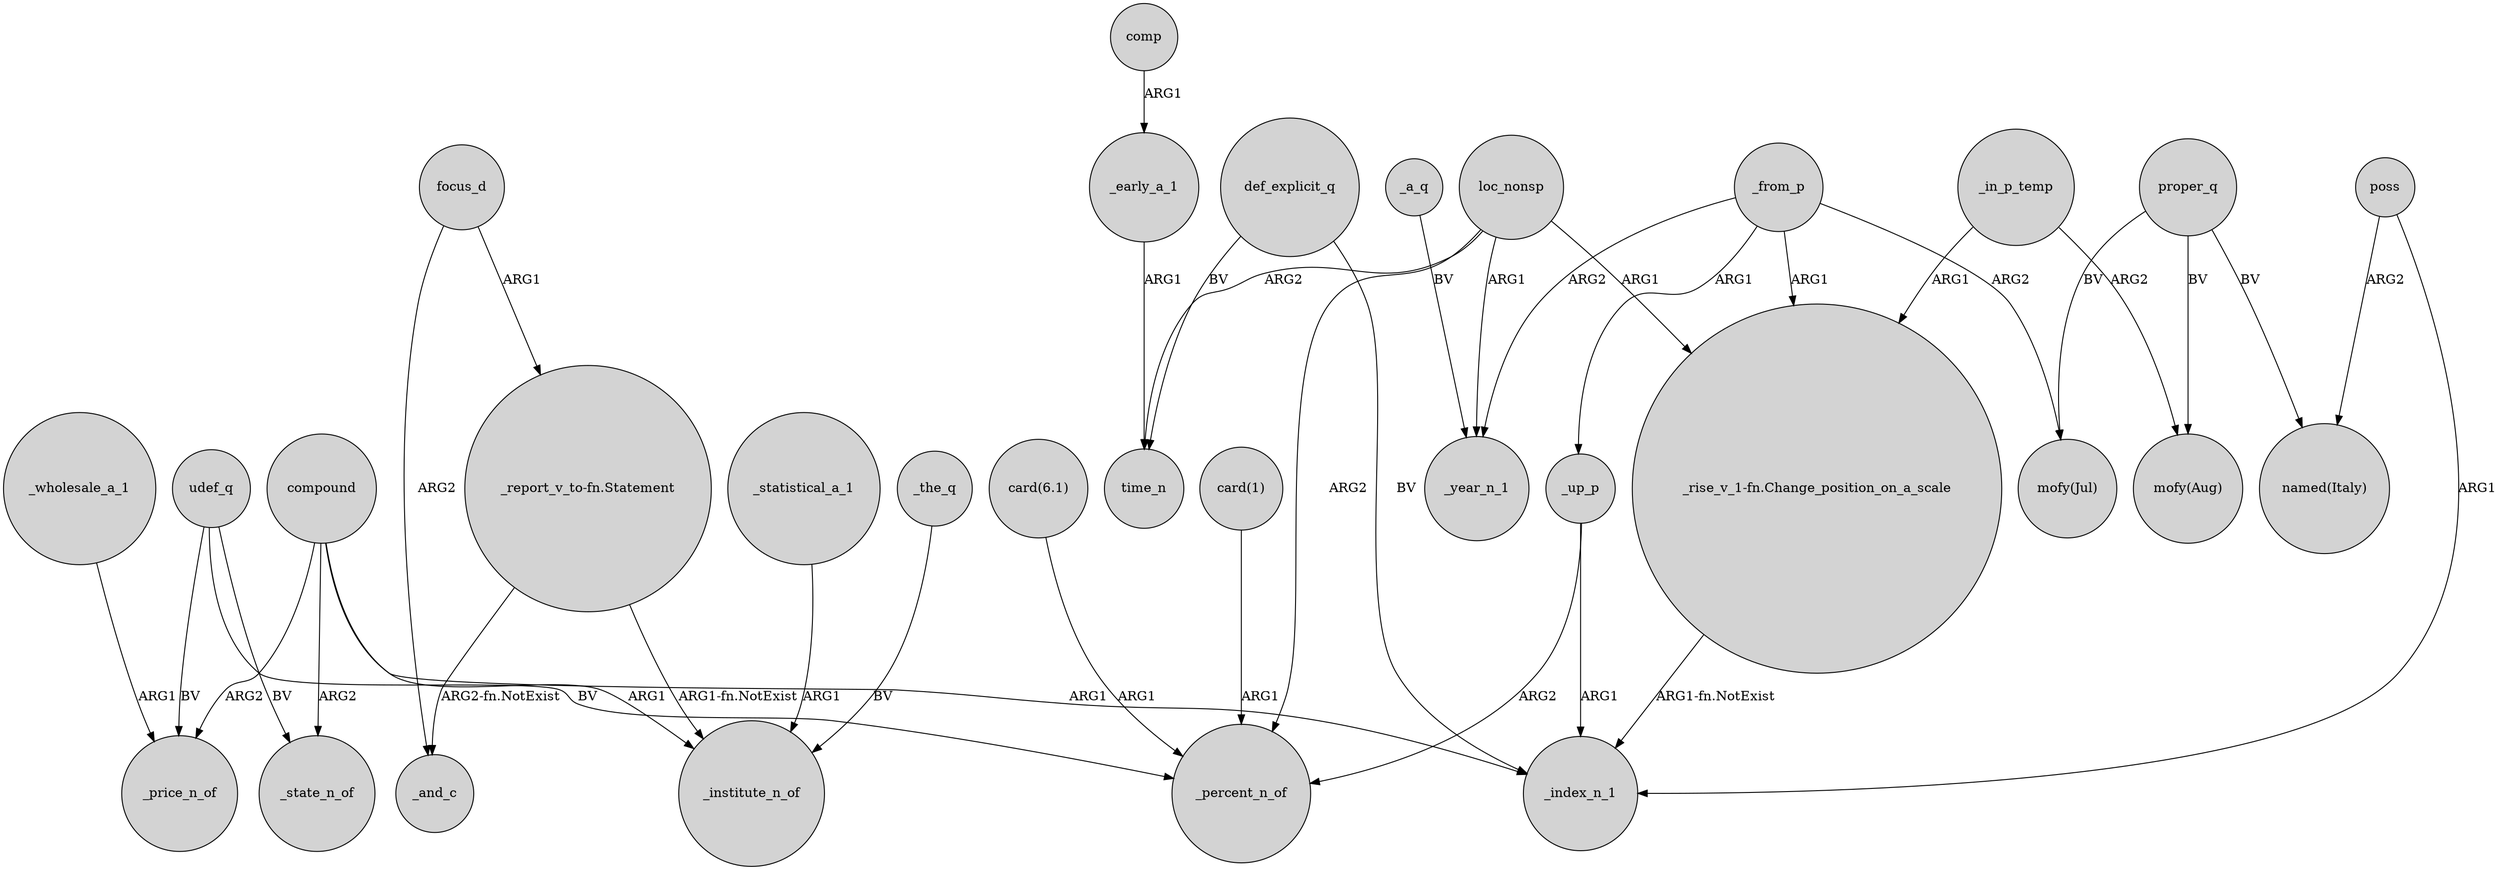 digraph {
	node [shape=circle style=filled]
	"card(1)" -> _percent_n_of [label=ARG1]
	focus_d -> "_report_v_to-fn.Statement" [label=ARG1]
	compound -> _price_n_of [label=ARG2]
	proper_q -> "mofy(Jul)" [label=BV]
	udef_q -> _price_n_of [label=BV]
	_the_q -> _institute_n_of [label=BV]
	def_explicit_q -> time_n [label=BV]
	def_explicit_q -> _index_n_1 [label=BV]
	loc_nonsp -> _year_n_1 [label=ARG1]
	udef_q -> _state_n_of [label=BV]
	_from_p -> _up_p [label=ARG1]
	compound -> _state_n_of [label=ARG2]
	_statistical_a_1 -> _institute_n_of [label=ARG1]
	"_report_v_to-fn.Statement" -> _and_c [label="ARG2-fn.NotExist"]
	poss -> "named(Italy)" [label=ARG2]
	proper_q -> "named(Italy)" [label=BV]
	focus_d -> _and_c [label=ARG2]
	_from_p -> _year_n_1 [label=ARG2]
	loc_nonsp -> time_n [label=ARG2]
	compound -> _index_n_1 [label=ARG1]
	_wholesale_a_1 -> _price_n_of [label=ARG1]
	"card(6.1)" -> _percent_n_of [label=ARG1]
	_in_p_temp -> "mofy(Aug)" [label=ARG2]
	"_rise_v_1-fn.Change_position_on_a_scale" -> _index_n_1 [label="ARG1-fn.NotExist"]
	loc_nonsp -> _percent_n_of [label=ARG2]
	_up_p -> _index_n_1 [label=ARG1]
	loc_nonsp -> "_rise_v_1-fn.Change_position_on_a_scale" [label=ARG1]
	proper_q -> "mofy(Aug)" [label=BV]
	_early_a_1 -> time_n [label=ARG1]
	_from_p -> "mofy(Jul)" [label=ARG2]
	_a_q -> _year_n_1 [label=BV]
	udef_q -> _percent_n_of [label=BV]
	"_report_v_to-fn.Statement" -> _institute_n_of [label="ARG1-fn.NotExist"]
	compound -> _institute_n_of [label=ARG1]
	_in_p_temp -> "_rise_v_1-fn.Change_position_on_a_scale" [label=ARG1]
	comp -> _early_a_1 [label=ARG1]
	_up_p -> _percent_n_of [label=ARG2]
	_from_p -> "_rise_v_1-fn.Change_position_on_a_scale" [label=ARG1]
	poss -> _index_n_1 [label=ARG1]
}
